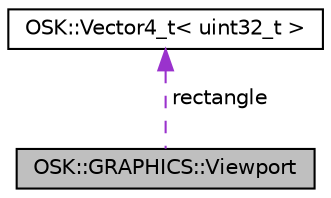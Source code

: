digraph "OSK::GRAPHICS::Viewport"
{
 // LATEX_PDF_SIZE
  edge [fontname="Helvetica",fontsize="10",labelfontname="Helvetica",labelfontsize="10"];
  node [fontname="Helvetica",fontsize="10",shape=record];
  Node1 [label="OSK::GRAPHICS::Viewport",height=0.2,width=0.4,color="black", fillcolor="grey75", style="filled", fontcolor="black",tooltip="El viewport define que área de la textura final será renderizada."];
  Node2 -> Node1 [dir="back",color="darkorchid3",fontsize="10",style="dashed",label=" rectangle" ];
  Node2 [label="OSK::Vector4_t\< uint32_t \>",height=0.2,width=0.4,color="black", fillcolor="white", style="filled",URL="$class_o_s_k_1_1_vector4__t.html",tooltip=" "];
}
